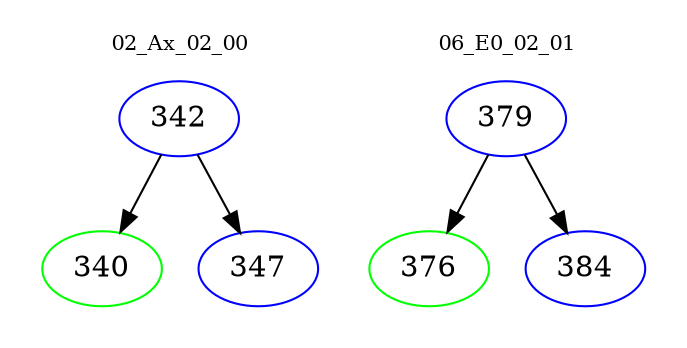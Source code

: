 digraph{
subgraph cluster_0 {
color = white
label = "02_Ax_02_00";
fontsize=10;
T0_342 [label="342", color="blue"]
T0_342 -> T0_340 [color="black"]
T0_340 [label="340", color="green"]
T0_342 -> T0_347 [color="black"]
T0_347 [label="347", color="blue"]
}
subgraph cluster_1 {
color = white
label = "06_E0_02_01";
fontsize=10;
T1_379 [label="379", color="blue"]
T1_379 -> T1_376 [color="black"]
T1_376 [label="376", color="green"]
T1_379 -> T1_384 [color="black"]
T1_384 [label="384", color="blue"]
}
}
